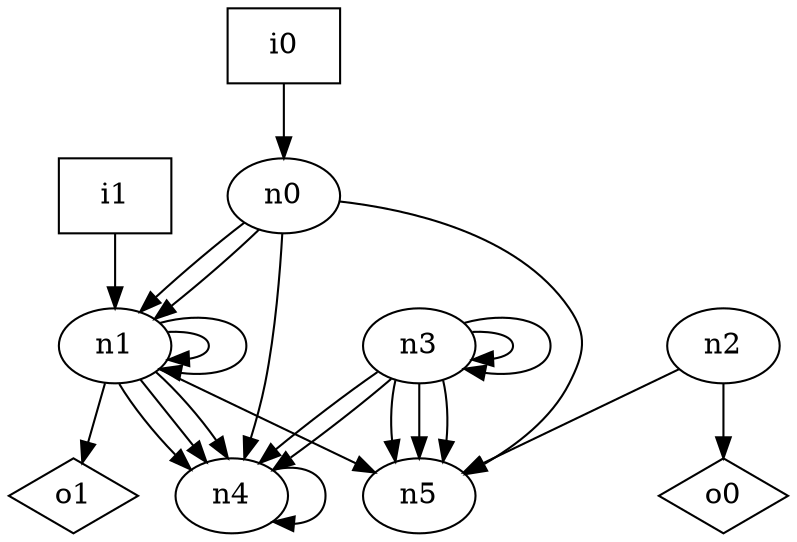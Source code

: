 digraph G {
n0 [label="n0"];
n1 [label="n1"];
n2 [label="n2"];
n3 [label="n3"];
n4 [label="n4"];
n5 [label="n5"];
n6 [label="i0",shape="box"];
n7 [label="i1",shape="box"];
n8 [label="o0",shape="diamond"];
n9 [label="o1",shape="diamond"];
n0 -> n1
n0 -> n1
n0 -> n4
n0 -> n5
n1 -> n1
n1 -> n1
n1 -> n4
n1 -> n4
n1 -> n4
n1 -> n5
n1 -> n9
n2 -> n5
n2 -> n8
n3 -> n3
n3 -> n3
n3 -> n4
n3 -> n4
n3 -> n5
n3 -> n5
n3 -> n5
n4 -> n4
n6 -> n0
n7 -> n1
}